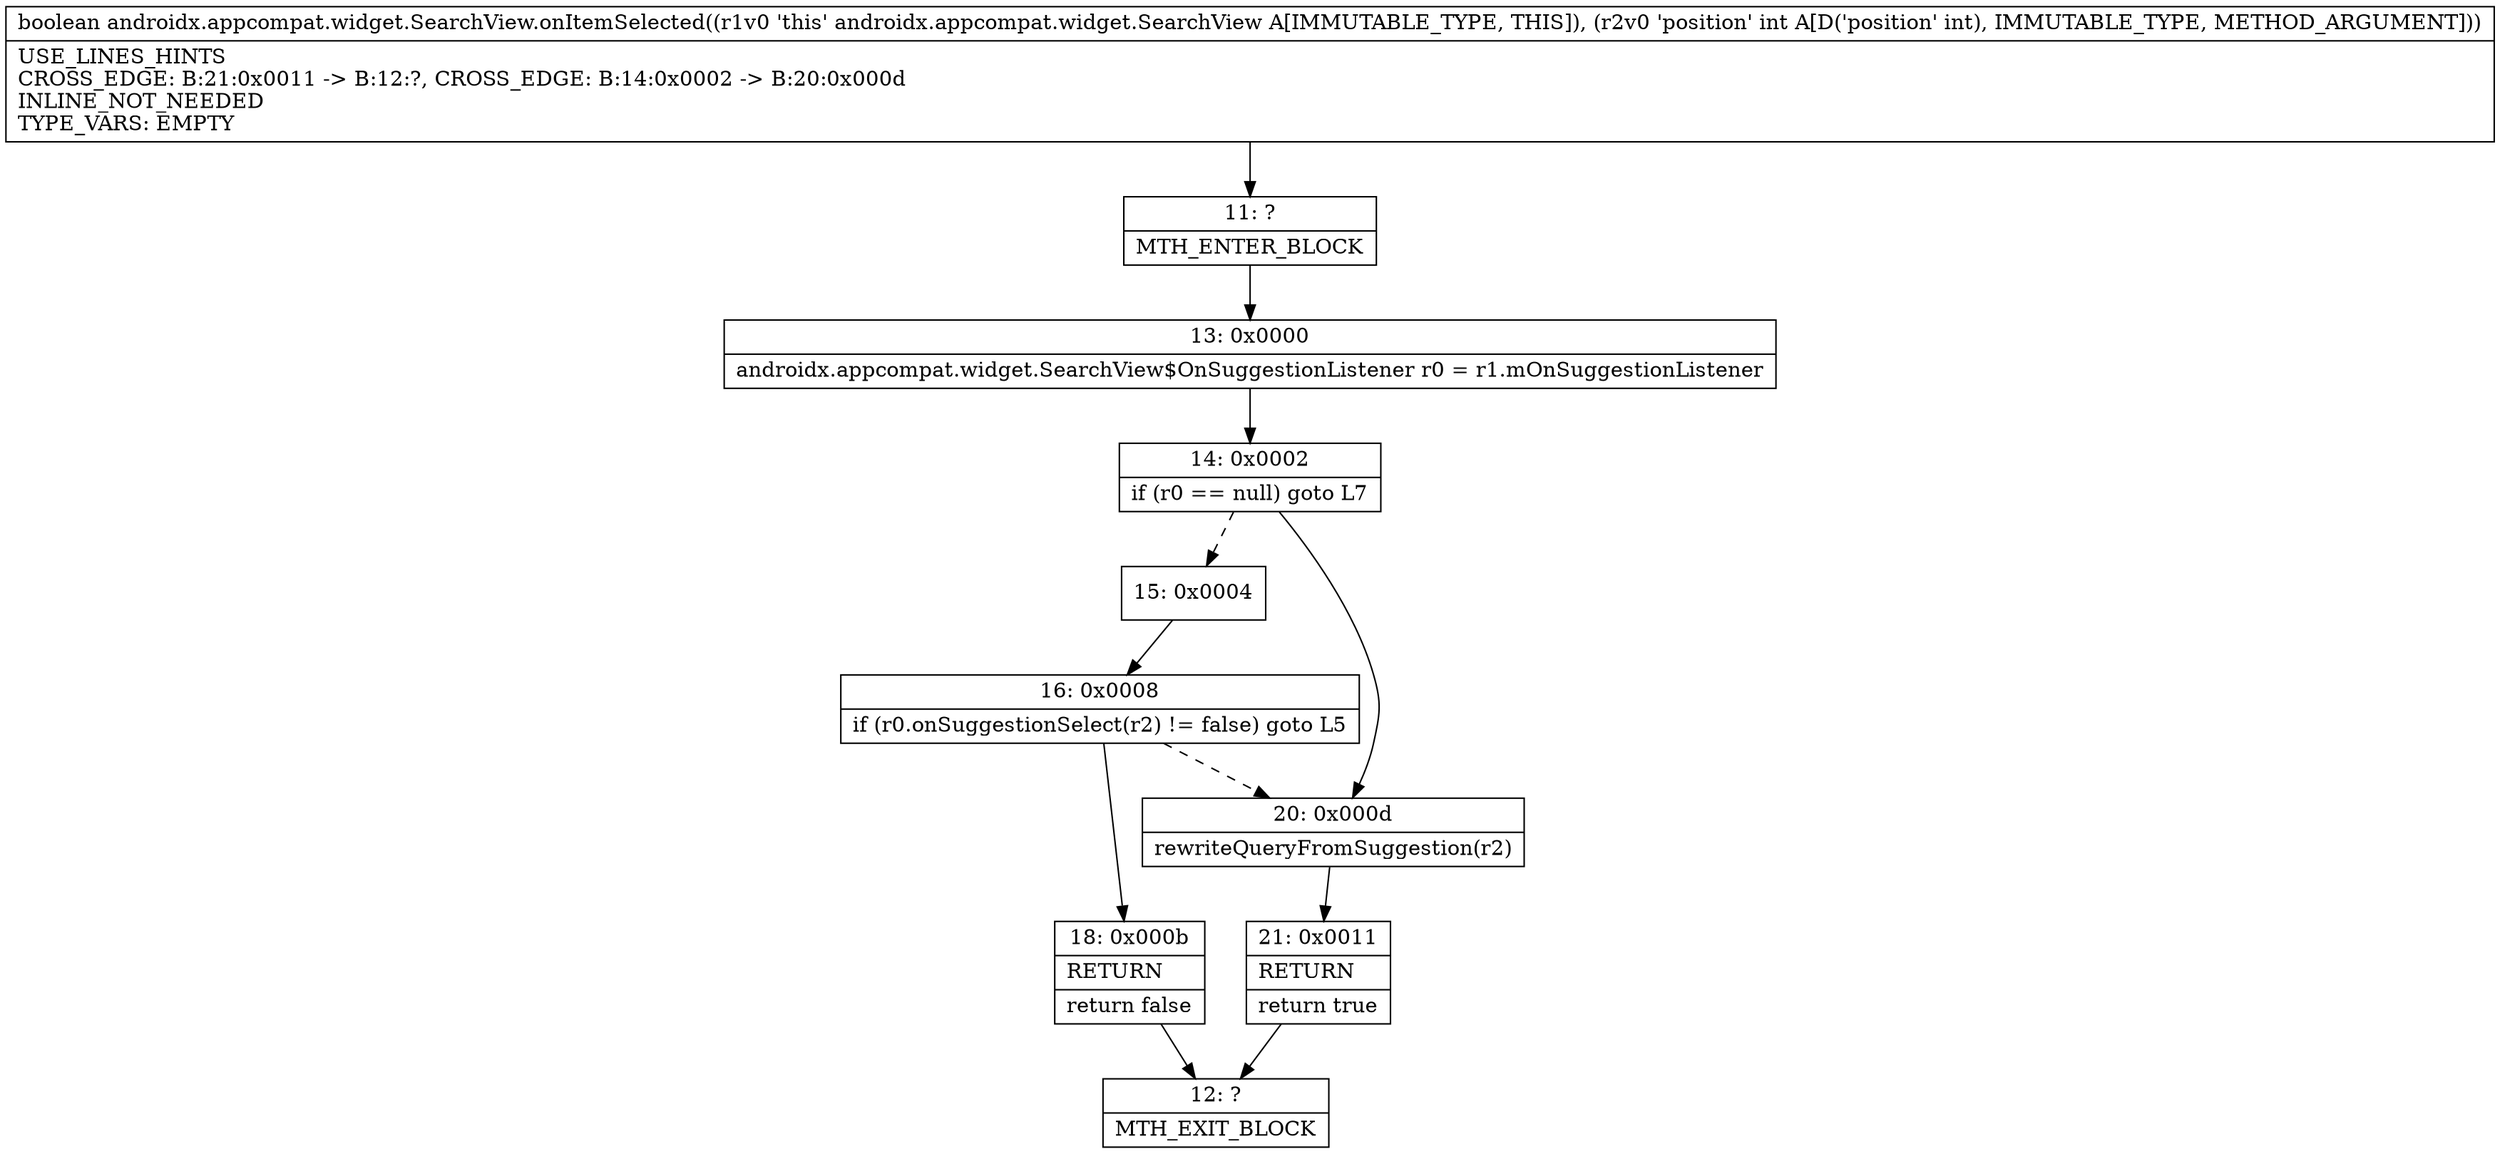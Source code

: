 digraph "CFG forandroidx.appcompat.widget.SearchView.onItemSelected(I)Z" {
Node_11 [shape=record,label="{11\:\ ?|MTH_ENTER_BLOCK\l}"];
Node_13 [shape=record,label="{13\:\ 0x0000|androidx.appcompat.widget.SearchView$OnSuggestionListener r0 = r1.mOnSuggestionListener\l}"];
Node_14 [shape=record,label="{14\:\ 0x0002|if (r0 == null) goto L7\l}"];
Node_15 [shape=record,label="{15\:\ 0x0004}"];
Node_16 [shape=record,label="{16\:\ 0x0008|if (r0.onSuggestionSelect(r2) != false) goto L5\l}"];
Node_18 [shape=record,label="{18\:\ 0x000b|RETURN\l|return false\l}"];
Node_12 [shape=record,label="{12\:\ ?|MTH_EXIT_BLOCK\l}"];
Node_20 [shape=record,label="{20\:\ 0x000d|rewriteQueryFromSuggestion(r2)\l}"];
Node_21 [shape=record,label="{21\:\ 0x0011|RETURN\l|return true\l}"];
MethodNode[shape=record,label="{boolean androidx.appcompat.widget.SearchView.onItemSelected((r1v0 'this' androidx.appcompat.widget.SearchView A[IMMUTABLE_TYPE, THIS]), (r2v0 'position' int A[D('position' int), IMMUTABLE_TYPE, METHOD_ARGUMENT]))  | USE_LINES_HINTS\lCROSS_EDGE: B:21:0x0011 \-\> B:12:?, CROSS_EDGE: B:14:0x0002 \-\> B:20:0x000d\lINLINE_NOT_NEEDED\lTYPE_VARS: EMPTY\l}"];
MethodNode -> Node_11;Node_11 -> Node_13;
Node_13 -> Node_14;
Node_14 -> Node_15[style=dashed];
Node_14 -> Node_20;
Node_15 -> Node_16;
Node_16 -> Node_18;
Node_16 -> Node_20[style=dashed];
Node_18 -> Node_12;
Node_20 -> Node_21;
Node_21 -> Node_12;
}

